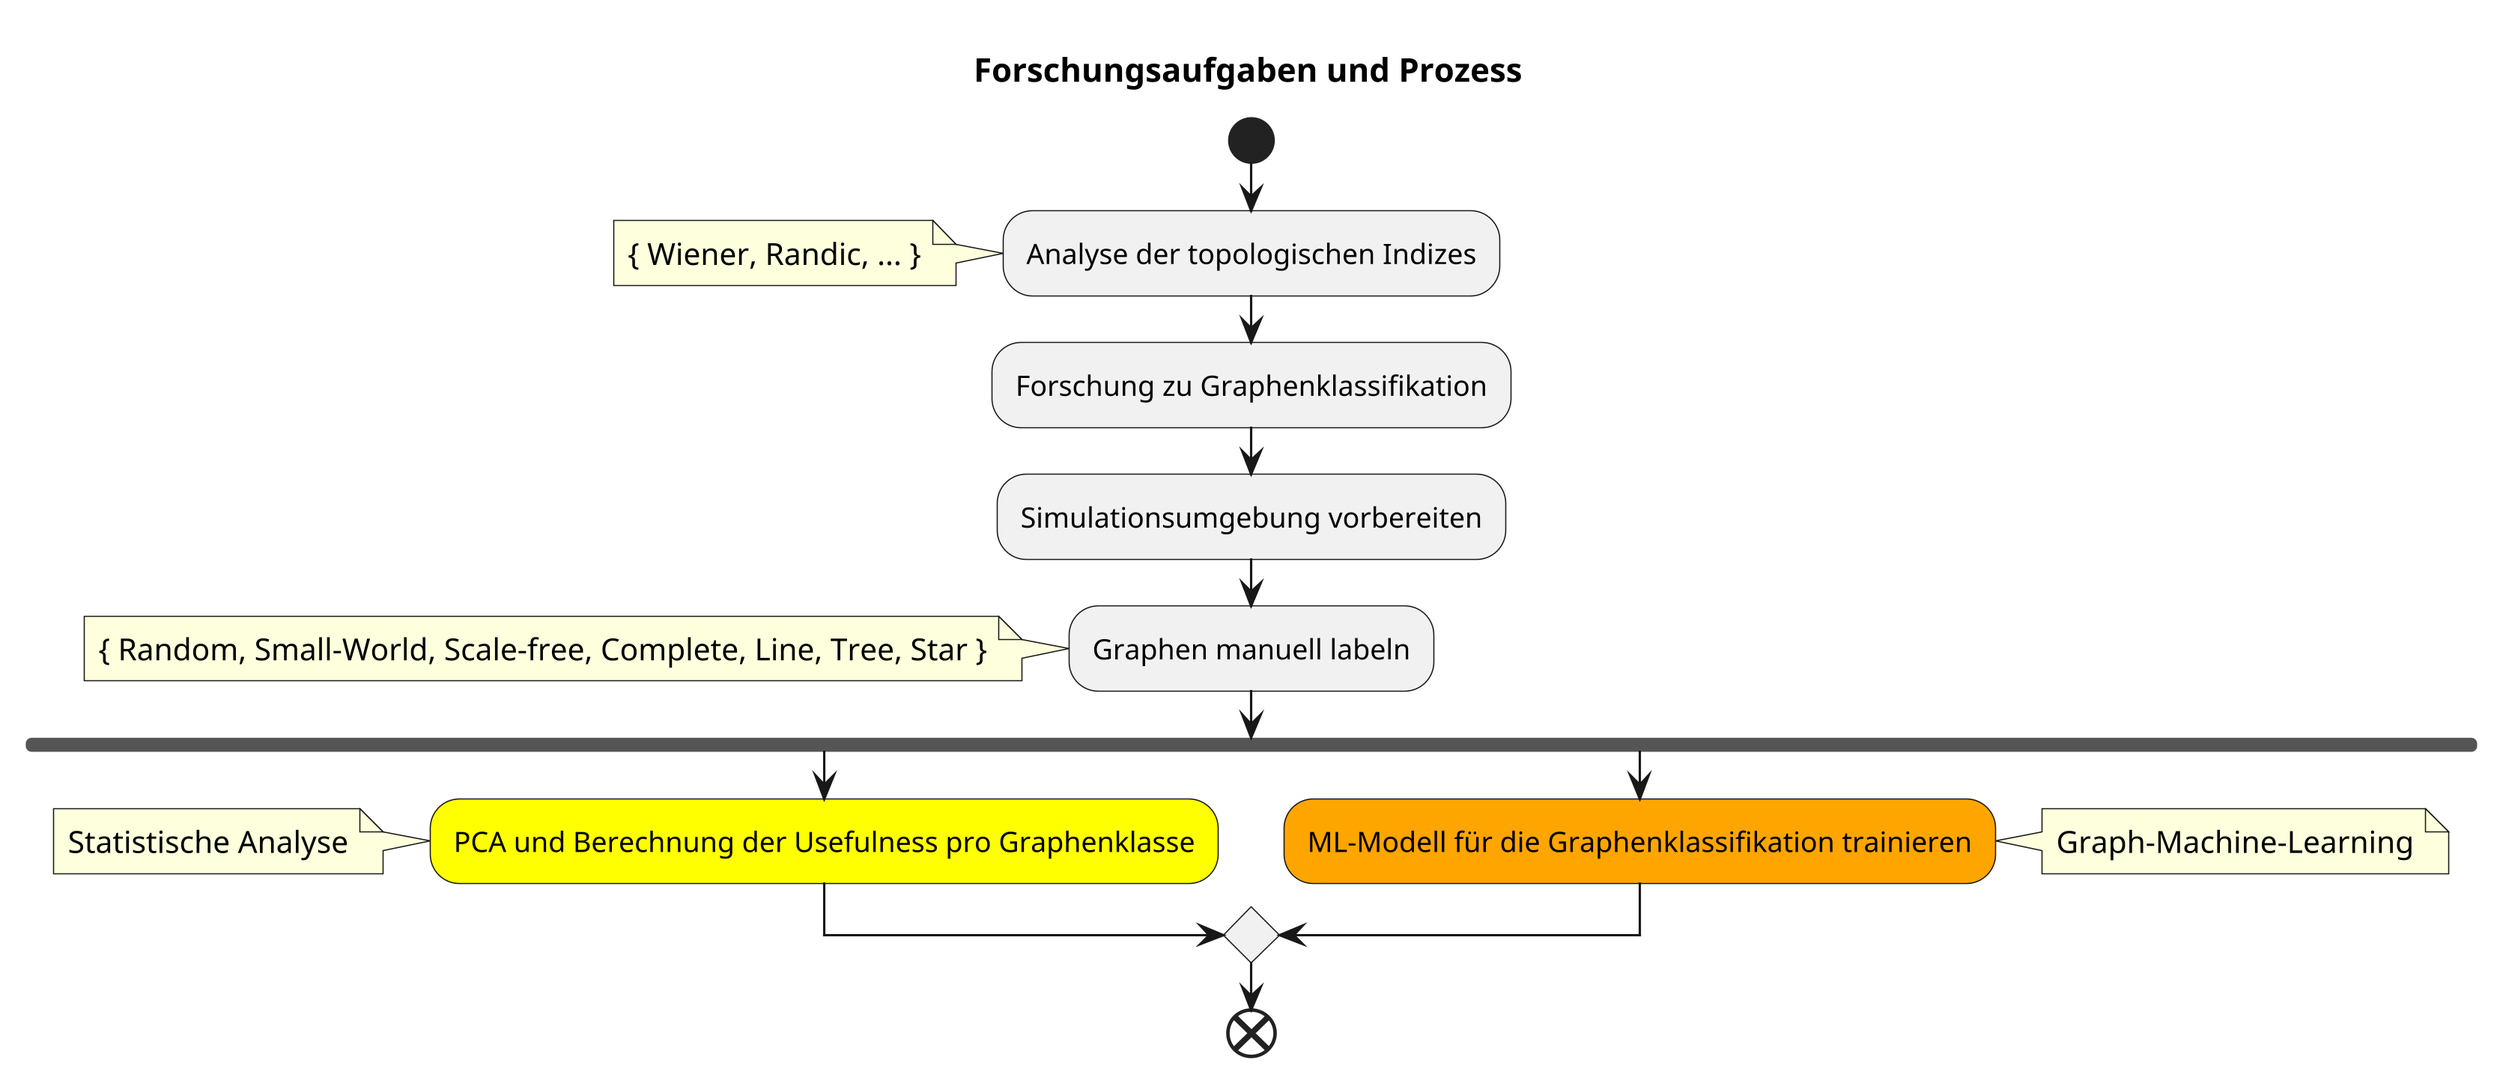 @startuml
skinparam dpi 300

title Forschungsaufgaben und Prozess

start

:Analyse der topologischen Indizes;
note left 
    { Wiener, Randic, ... }
end note
:Forschung zu Graphenklassifikation;

:Simulationsumgebung vorbereiten;

:Graphen manuell labeln;
note left
    { Random, Small-World, Scale-free, Complete, Line, Tree, Star }
end note

fork
    #yellow:PCA und Berechnung der Usefulness pro Graphenklasse;
    note left
        Statistische Analyse
    end note
fork again
    #orange:ML-Modell für die Graphenklassifikation trainieren;
    note right
        Graph-Machine-Learning
    end note
end merge

end

@enduml